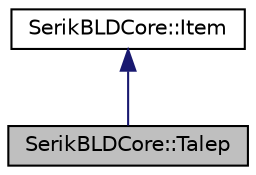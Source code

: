 digraph "SerikBLDCore::Talep"
{
 // LATEX_PDF_SIZE
  edge [fontname="Helvetica",fontsize="10",labelfontname="Helvetica",labelfontsize="10"];
  node [fontname="Helvetica",fontsize="10",shape=record];
  Node1 [label="SerikBLDCore::Talep",height=0.2,width=0.4,color="black", fillcolor="grey75", style="filled", fontcolor="black",tooltip=" "];
  Node2 -> Node1 [dir="back",color="midnightblue",fontsize="10",style="solid",fontname="Helvetica"];
  Node2 [label="SerikBLDCore::Item",height=0.2,width=0.4,color="black", fillcolor="white", style="filled",URL="$d8/dc7/class_serik_b_l_d_core_1_1_item.html",tooltip=" "];
}
